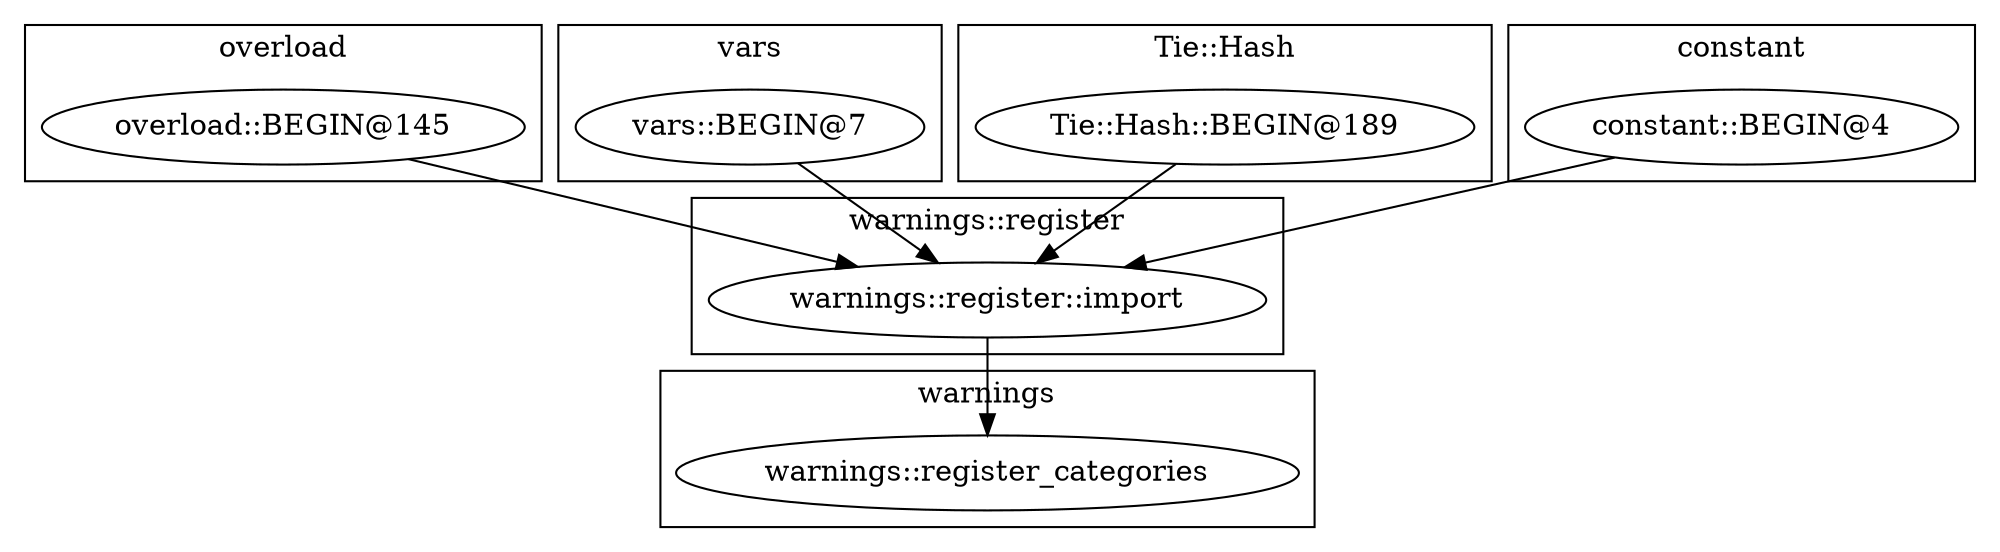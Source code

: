 digraph {
graph [overlap=false]
subgraph cluster_warnings {
	label="warnings";
	"warnings::register_categories";
}
subgraph cluster_overload {
	label="overload";
	"overload::BEGIN@145";
}
subgraph cluster_vars {
	label="vars";
	"vars::BEGIN@7";
}
subgraph cluster_Tie_Hash {
	label="Tie::Hash";
	"Tie::Hash::BEGIN@189";
}
subgraph cluster_constant {
	label="constant";
	"constant::BEGIN@4";
}
subgraph cluster_warnings_register {
	label="warnings::register";
	"warnings::register::import";
}
"warnings::register::import" -> "warnings::register_categories";
"constant::BEGIN@4" -> "warnings::register::import";
"overload::BEGIN@145" -> "warnings::register::import";
"Tie::Hash::BEGIN@189" -> "warnings::register::import";
"vars::BEGIN@7" -> "warnings::register::import";
}
